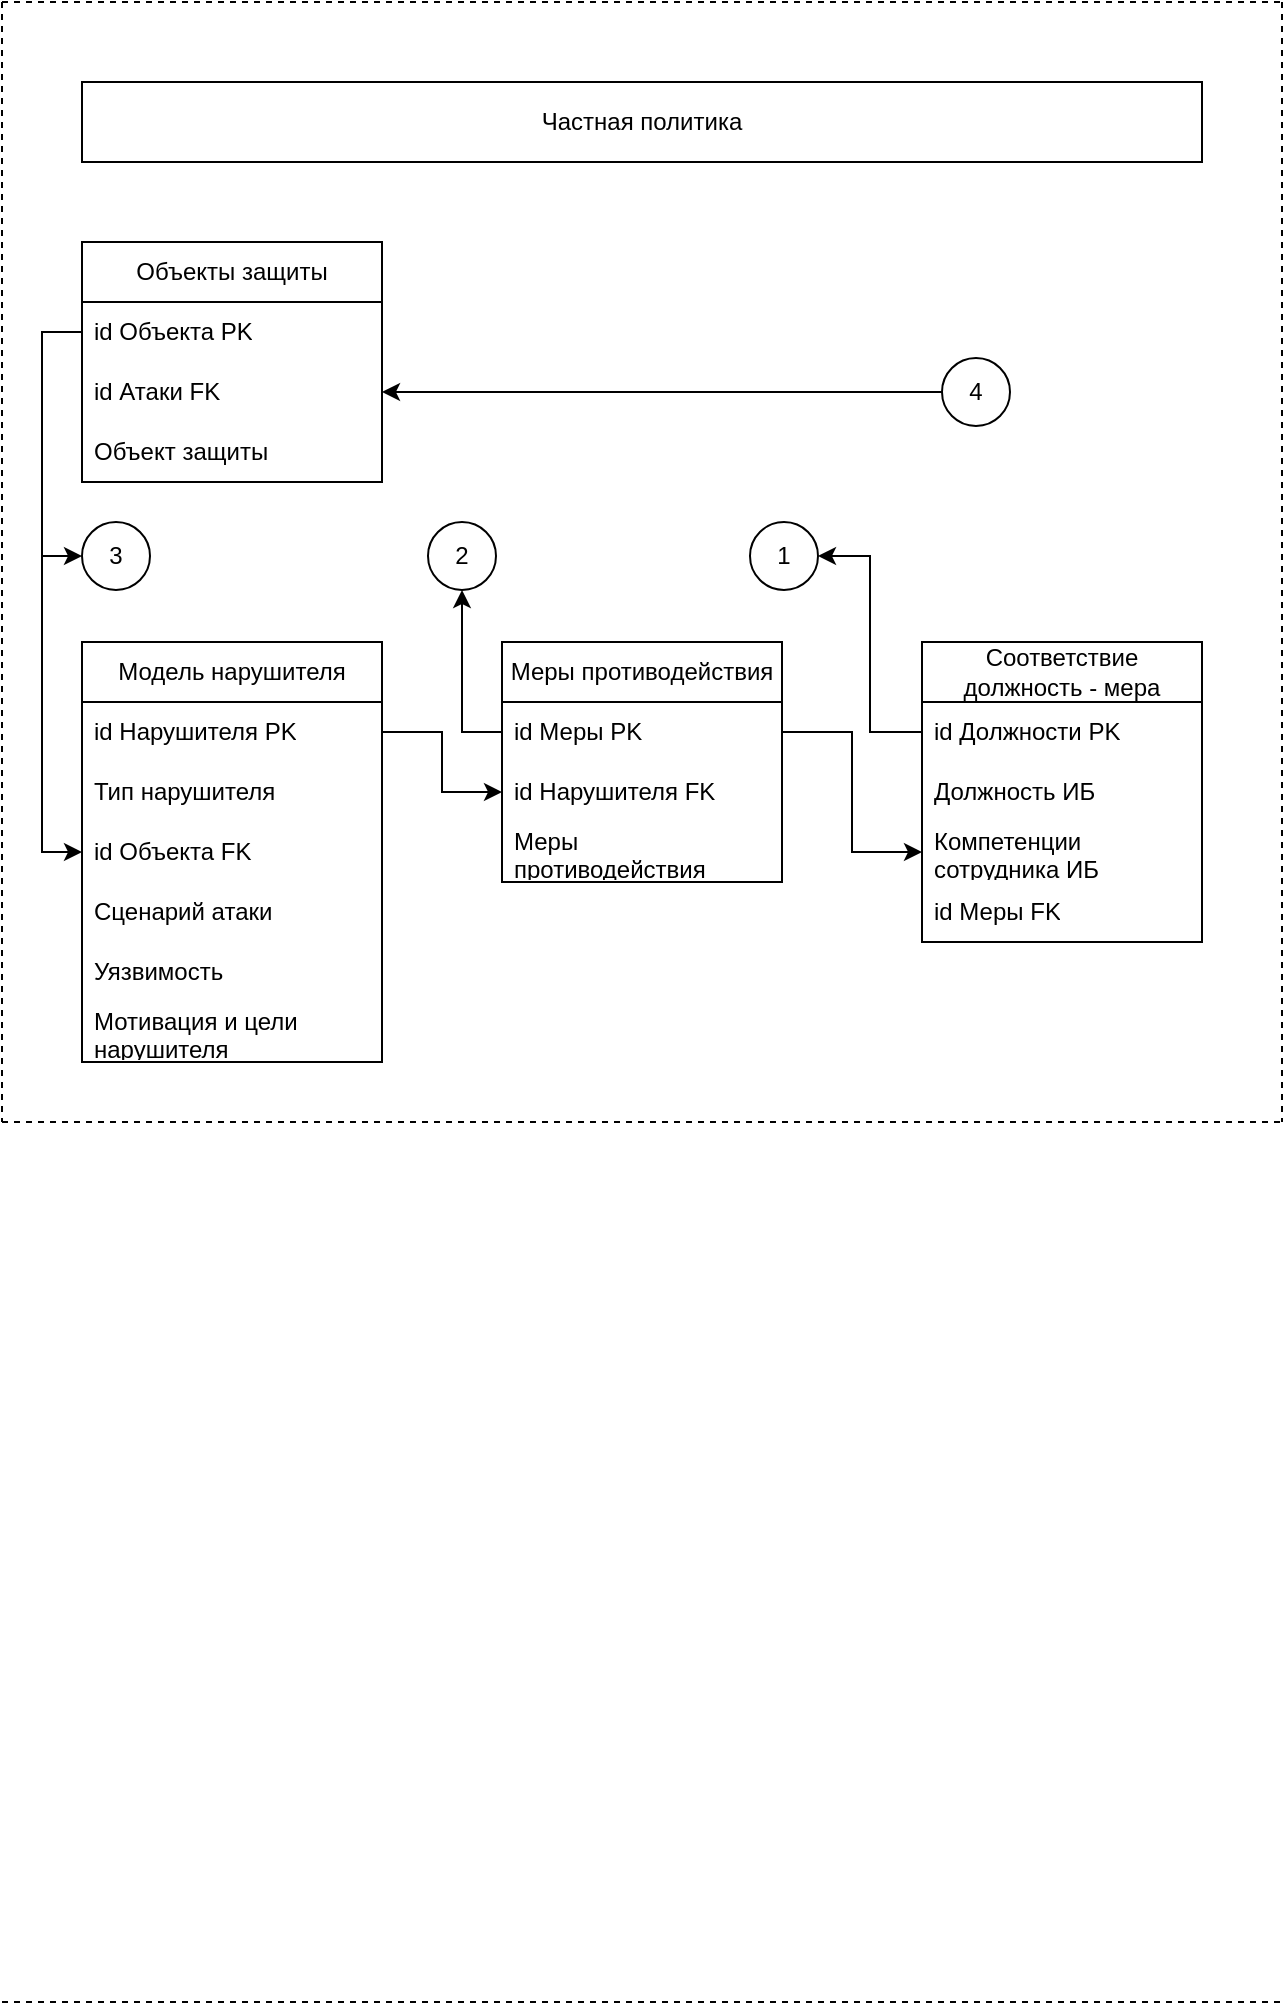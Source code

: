 <mxfile version="24.7.17">
  <diagram name="Страница — 1" id="F6n5VaN98dRdah8Y_vMV">
    <mxGraphModel dx="1155" dy="653" grid="1" gridSize="10" guides="1" tooltips="1" connect="1" arrows="1" fold="1" page="1" pageScale="1" pageWidth="827" pageHeight="1169" math="0" shadow="0">
      <root>
        <mxCell id="0" />
        <mxCell id="1" parent="0" />
        <mxCell id="Lkbmr9ztaogf8I7Au_Ya-2" value="Объекты защиты" style="swimlane;fontStyle=0;childLayout=stackLayout;horizontal=1;startSize=30;horizontalStack=0;resizeParent=1;resizeParentMax=0;resizeLast=0;collapsible=1;marginBottom=0;whiteSpace=wrap;html=1;" parent="1" vertex="1">
          <mxGeometry x="80" y="200" width="150" height="120" as="geometry">
            <mxRectangle x="80" y="200" width="140" height="30" as="alternateBounds" />
          </mxGeometry>
        </mxCell>
        <mxCell id="Lkbmr9ztaogf8I7Au_Ya-3" value="id Объекта PK" style="text;strokeColor=none;fillColor=none;align=left;verticalAlign=middle;spacingLeft=4;spacingRight=4;overflow=hidden;points=[[0,0.5],[1,0.5]];portConstraint=eastwest;rotatable=0;whiteSpace=wrap;html=1;" parent="Lkbmr9ztaogf8I7Au_Ya-2" vertex="1">
          <mxGeometry y="30" width="150" height="30" as="geometry" />
        </mxCell>
        <mxCell id="Lkbmr9ztaogf8I7Au_Ya-4" value="id Атаки FK" style="text;strokeColor=none;fillColor=none;align=left;verticalAlign=middle;spacingLeft=4;spacingRight=4;overflow=hidden;points=[[0,0.5],[1,0.5]];portConstraint=eastwest;rotatable=0;whiteSpace=wrap;html=1;" parent="Lkbmr9ztaogf8I7Au_Ya-2" vertex="1">
          <mxGeometry y="60" width="150" height="30" as="geometry" />
        </mxCell>
        <mxCell id="Lkbmr9ztaogf8I7Au_Ya-5" value="Объект защиты" style="text;strokeColor=none;fillColor=none;align=left;verticalAlign=middle;spacingLeft=4;spacingRight=4;overflow=hidden;points=[[0,0.5],[1,0.5]];portConstraint=eastwest;rotatable=0;whiteSpace=wrap;html=1;" parent="Lkbmr9ztaogf8I7Au_Ya-2" vertex="1">
          <mxGeometry y="90" width="150" height="30" as="geometry" />
        </mxCell>
        <mxCell id="Lkbmr9ztaogf8I7Au_Ya-6" value="Модель нарушителя" style="swimlane;fontStyle=0;childLayout=stackLayout;horizontal=1;startSize=30;horizontalStack=0;resizeParent=1;resizeParentMax=0;resizeLast=0;collapsible=1;marginBottom=0;whiteSpace=wrap;html=1;" parent="1" vertex="1">
          <mxGeometry x="80" y="400" width="150" height="210" as="geometry">
            <mxRectangle x="80" y="400" width="150" height="30" as="alternateBounds" />
          </mxGeometry>
        </mxCell>
        <mxCell id="Lkbmr9ztaogf8I7Au_Ya-7" value="id Нарушителя PK" style="text;strokeColor=none;fillColor=none;align=left;verticalAlign=middle;spacingLeft=4;spacingRight=4;overflow=hidden;points=[[0,0.5],[1,0.5]];portConstraint=eastwest;rotatable=0;whiteSpace=wrap;html=1;" parent="Lkbmr9ztaogf8I7Au_Ya-6" vertex="1">
          <mxGeometry y="30" width="150" height="30" as="geometry" />
        </mxCell>
        <mxCell id="Lkbmr9ztaogf8I7Au_Ya-8" value="Тип нарушителя" style="text;strokeColor=none;fillColor=none;align=left;verticalAlign=middle;spacingLeft=4;spacingRight=4;overflow=hidden;points=[[0,0.5],[1,0.5]];portConstraint=eastwest;rotatable=0;whiteSpace=wrap;html=1;" parent="Lkbmr9ztaogf8I7Au_Ya-6" vertex="1">
          <mxGeometry y="60" width="150" height="30" as="geometry" />
        </mxCell>
        <mxCell id="Lkbmr9ztaogf8I7Au_Ya-9" value="id Объекта FK" style="text;strokeColor=none;fillColor=none;align=left;verticalAlign=middle;spacingLeft=4;spacingRight=4;overflow=hidden;points=[[0,0.5],[1,0.5]];portConstraint=eastwest;rotatable=0;whiteSpace=wrap;html=1;" parent="Lkbmr9ztaogf8I7Au_Ya-6" vertex="1">
          <mxGeometry y="90" width="150" height="30" as="geometry" />
        </mxCell>
        <mxCell id="Lkbmr9ztaogf8I7Au_Ya-10" value="Сценарий атаки" style="text;strokeColor=none;fillColor=none;align=left;verticalAlign=middle;spacingLeft=4;spacingRight=4;overflow=hidden;points=[[0,0.5],[1,0.5]];portConstraint=eastwest;rotatable=0;whiteSpace=wrap;html=1;" parent="Lkbmr9ztaogf8I7Au_Ya-6" vertex="1">
          <mxGeometry y="120" width="150" height="30" as="geometry" />
        </mxCell>
        <mxCell id="Lkbmr9ztaogf8I7Au_Ya-11" value="Уязвимость" style="text;strokeColor=none;fillColor=none;align=left;verticalAlign=middle;spacingLeft=4;spacingRight=4;overflow=hidden;points=[[0,0.5],[1,0.5]];portConstraint=eastwest;rotatable=0;whiteSpace=wrap;html=1;" parent="Lkbmr9ztaogf8I7Au_Ya-6" vertex="1">
          <mxGeometry y="150" width="150" height="30" as="geometry" />
        </mxCell>
        <mxCell id="Lkbmr9ztaogf8I7Au_Ya-12" value="Мотивация и цели нарушителя" style="text;strokeColor=none;fillColor=none;align=left;verticalAlign=middle;spacingLeft=4;spacingRight=4;overflow=hidden;points=[[0,0.5],[1,0.5]];portConstraint=eastwest;rotatable=0;whiteSpace=wrap;html=1;" parent="Lkbmr9ztaogf8I7Au_Ya-6" vertex="1">
          <mxGeometry y="180" width="150" height="30" as="geometry" />
        </mxCell>
        <mxCell id="Lkbmr9ztaogf8I7Au_Ya-14" value="Меры противодействия" style="swimlane;fontStyle=0;childLayout=stackLayout;horizontal=1;startSize=30;horizontalStack=0;resizeParent=1;resizeParentMax=0;resizeLast=0;collapsible=1;marginBottom=0;whiteSpace=wrap;html=1;" parent="1" vertex="1">
          <mxGeometry x="290" y="400" width="140" height="120" as="geometry">
            <mxRectangle x="290" y="400" width="170" height="30" as="alternateBounds" />
          </mxGeometry>
        </mxCell>
        <mxCell id="Lkbmr9ztaogf8I7Au_Ya-15" value="id Меры PK" style="text;strokeColor=none;fillColor=none;align=left;verticalAlign=middle;spacingLeft=4;spacingRight=4;overflow=hidden;points=[[0,0.5],[1,0.5]];portConstraint=eastwest;rotatable=0;whiteSpace=wrap;html=1;" parent="Lkbmr9ztaogf8I7Au_Ya-14" vertex="1">
          <mxGeometry y="30" width="140" height="30" as="geometry" />
        </mxCell>
        <mxCell id="9gQDCfYS-W_Uyl3KTiAW-7" value="id Нарушителя FK" style="text;strokeColor=none;fillColor=none;align=left;verticalAlign=middle;spacingLeft=4;spacingRight=4;overflow=hidden;points=[[0,0.5],[1,0.5]];portConstraint=eastwest;rotatable=0;whiteSpace=wrap;html=1;" parent="Lkbmr9ztaogf8I7Au_Ya-14" vertex="1">
          <mxGeometry y="60" width="140" height="30" as="geometry" />
        </mxCell>
        <mxCell id="Lkbmr9ztaogf8I7Au_Ya-16" value="Меры противодействия" style="text;strokeColor=none;fillColor=none;align=left;verticalAlign=middle;spacingLeft=4;spacingRight=4;overflow=hidden;points=[[0,0.5],[1,0.5]];portConstraint=eastwest;rotatable=0;whiteSpace=wrap;html=1;" parent="Lkbmr9ztaogf8I7Au_Ya-14" vertex="1">
          <mxGeometry y="90" width="140" height="30" as="geometry" />
        </mxCell>
        <mxCell id="Lkbmr9ztaogf8I7Au_Ya-20" value="Частная политика" style="rounded=0;whiteSpace=wrap;html=1;" parent="1" vertex="1">
          <mxGeometry x="80" y="120" width="560" height="40" as="geometry" />
        </mxCell>
        <mxCell id="Lkbmr9ztaogf8I7Au_Ya-21" value="" style="endArrow=none;dashed=1;html=1;rounded=0;" parent="1" edge="1">
          <mxGeometry width="50" height="50" relative="1" as="geometry">
            <mxPoint x="40" y="80" as="sourcePoint" />
            <mxPoint x="680" y="80" as="targetPoint" />
          </mxGeometry>
        </mxCell>
        <mxCell id="Lkbmr9ztaogf8I7Au_Ya-22" value="" style="endArrow=none;dashed=1;html=1;rounded=0;" parent="1" edge="1">
          <mxGeometry width="50" height="50" relative="1" as="geometry">
            <mxPoint x="40" y="1080" as="sourcePoint" />
            <mxPoint x="680" y="1080" as="targetPoint" />
          </mxGeometry>
        </mxCell>
        <mxCell id="Lkbmr9ztaogf8I7Au_Ya-23" value="" style="endArrow=none;dashed=1;html=1;rounded=0;" parent="1" edge="1">
          <mxGeometry width="50" height="50" relative="1" as="geometry">
            <mxPoint x="40" y="80" as="sourcePoint" />
            <mxPoint x="40" y="640" as="targetPoint" />
          </mxGeometry>
        </mxCell>
        <mxCell id="Lkbmr9ztaogf8I7Au_Ya-24" value="" style="endArrow=none;dashed=1;html=1;rounded=0;" parent="1" edge="1">
          <mxGeometry width="50" height="50" relative="1" as="geometry">
            <mxPoint x="680" y="80" as="sourcePoint" />
            <mxPoint x="680" y="640" as="targetPoint" />
          </mxGeometry>
        </mxCell>
        <mxCell id="Lkbmr9ztaogf8I7Au_Ya-25" value="Соответствие должность - мера" style="swimlane;fontStyle=0;childLayout=stackLayout;horizontal=1;startSize=30;horizontalStack=0;resizeParent=1;resizeParentMax=0;resizeLast=0;collapsible=1;marginBottom=0;whiteSpace=wrap;html=1;" parent="1" vertex="1">
          <mxGeometry x="500" y="400" width="140" height="150" as="geometry" />
        </mxCell>
        <mxCell id="Lkbmr9ztaogf8I7Au_Ya-26" value="id Должности PK" style="text;strokeColor=none;fillColor=none;align=left;verticalAlign=middle;spacingLeft=4;spacingRight=4;overflow=hidden;points=[[0,0.5],[1,0.5]];portConstraint=eastwest;rotatable=0;whiteSpace=wrap;html=1;" parent="Lkbmr9ztaogf8I7Au_Ya-25" vertex="1">
          <mxGeometry y="30" width="140" height="30" as="geometry" />
        </mxCell>
        <mxCell id="E6243JHvhFhHzLVXSg1c-2" value="Должность ИБ" style="text;strokeColor=none;fillColor=none;align=left;verticalAlign=middle;spacingLeft=4;spacingRight=4;overflow=hidden;points=[[0,0.5],[1,0.5]];portConstraint=eastwest;rotatable=0;whiteSpace=wrap;html=1;" parent="Lkbmr9ztaogf8I7Au_Ya-25" vertex="1">
          <mxGeometry y="60" width="140" height="30" as="geometry" />
        </mxCell>
        <mxCell id="9gQDCfYS-W_Uyl3KTiAW-11" value="Компетенции сотрудника ИБ" style="text;strokeColor=none;fillColor=none;align=left;verticalAlign=middle;spacingLeft=4;spacingRight=4;overflow=hidden;points=[[0,0.5],[1,0.5]];portConstraint=eastwest;rotatable=0;whiteSpace=wrap;html=1;" parent="Lkbmr9ztaogf8I7Au_Ya-25" vertex="1">
          <mxGeometry y="90" width="140" height="30" as="geometry" />
        </mxCell>
        <mxCell id="E6243JHvhFhHzLVXSg1c-1" value="id Меры FK" style="text;strokeColor=none;fillColor=none;align=left;verticalAlign=middle;spacingLeft=4;spacingRight=4;overflow=hidden;points=[[0,0.5],[1,0.5]];portConstraint=eastwest;rotatable=0;whiteSpace=wrap;html=1;" parent="Lkbmr9ztaogf8I7Au_Ya-25" vertex="1">
          <mxGeometry y="120" width="140" height="30" as="geometry" />
        </mxCell>
        <mxCell id="9gQDCfYS-W_Uyl3KTiAW-9" style="edgeStyle=orthogonalEdgeStyle;rounded=0;orthogonalLoop=1;jettySize=auto;html=1;entryX=0;entryY=0.5;entryDx=0;entryDy=0;" parent="1" source="Lkbmr9ztaogf8I7Au_Ya-7" target="9gQDCfYS-W_Uyl3KTiAW-7" edge="1">
          <mxGeometry relative="1" as="geometry" />
        </mxCell>
        <mxCell id="9gQDCfYS-W_Uyl3KTiAW-10" style="edgeStyle=orthogonalEdgeStyle;rounded=0;orthogonalLoop=1;jettySize=auto;html=1;exitX=0;exitY=0.5;exitDx=0;exitDy=0;entryX=0;entryY=0.5;entryDx=0;entryDy=0;" parent="1" source="Lkbmr9ztaogf8I7Au_Ya-3" target="Lkbmr9ztaogf8I7Au_Ya-9" edge="1">
          <mxGeometry relative="1" as="geometry" />
        </mxCell>
        <mxCell id="9gQDCfYS-W_Uyl3KTiAW-12" style="edgeStyle=orthogonalEdgeStyle;rounded=0;orthogonalLoop=1;jettySize=auto;html=1;entryX=0;entryY=0.5;entryDx=0;entryDy=0;" parent="1" source="Lkbmr9ztaogf8I7Au_Ya-15" target="9gQDCfYS-W_Uyl3KTiAW-11" edge="1">
          <mxGeometry relative="1" as="geometry" />
        </mxCell>
        <mxCell id="9gQDCfYS-W_Uyl3KTiAW-13" value="" style="endArrow=none;dashed=1;html=1;rounded=0;" parent="1" edge="1">
          <mxGeometry width="50" height="50" relative="1" as="geometry">
            <mxPoint x="40" y="640" as="sourcePoint" />
            <mxPoint x="680" y="640" as="targetPoint" />
          </mxGeometry>
        </mxCell>
        <mxCell id="E6243JHvhFhHzLVXSg1c-3" value="3" style="ellipse;whiteSpace=wrap;html=1;aspect=fixed;" parent="1" vertex="1">
          <mxGeometry x="80" y="340" width="34" height="34" as="geometry" />
        </mxCell>
        <mxCell id="E6243JHvhFhHzLVXSg1c-4" style="edgeStyle=orthogonalEdgeStyle;rounded=0;orthogonalLoop=1;jettySize=auto;html=1;exitX=0;exitY=0.5;exitDx=0;exitDy=0;entryX=0;entryY=0.5;entryDx=0;entryDy=0;" parent="1" source="Lkbmr9ztaogf8I7Au_Ya-3" target="E6243JHvhFhHzLVXSg1c-3" edge="1">
          <mxGeometry relative="1" as="geometry" />
        </mxCell>
        <mxCell id="E6243JHvhFhHzLVXSg1c-5" value="1" style="ellipse;whiteSpace=wrap;html=1;aspect=fixed;" parent="1" vertex="1">
          <mxGeometry x="414" y="340" width="34" height="34" as="geometry" />
        </mxCell>
        <mxCell id="E6243JHvhFhHzLVXSg1c-6" style="edgeStyle=orthogonalEdgeStyle;rounded=0;orthogonalLoop=1;jettySize=auto;html=1;exitX=0;exitY=0.5;exitDx=0;exitDy=0;entryX=1;entryY=0.5;entryDx=0;entryDy=0;" parent="1" source="Lkbmr9ztaogf8I7Au_Ya-26" target="E6243JHvhFhHzLVXSg1c-5" edge="1">
          <mxGeometry relative="1" as="geometry" />
        </mxCell>
        <mxCell id="E6243JHvhFhHzLVXSg1c-8" value="2" style="ellipse;whiteSpace=wrap;html=1;aspect=fixed;" parent="1" vertex="1">
          <mxGeometry x="253" y="340" width="34" height="34" as="geometry" />
        </mxCell>
        <mxCell id="E6243JHvhFhHzLVXSg1c-9" style="edgeStyle=orthogonalEdgeStyle;rounded=0;orthogonalLoop=1;jettySize=auto;html=1;exitX=0;exitY=0.5;exitDx=0;exitDy=0;entryX=0.5;entryY=1;entryDx=0;entryDy=0;" parent="1" source="Lkbmr9ztaogf8I7Au_Ya-15" target="E6243JHvhFhHzLVXSg1c-8" edge="1">
          <mxGeometry relative="1" as="geometry" />
        </mxCell>
        <mxCell id="E6243JHvhFhHzLVXSg1c-12" style="edgeStyle=orthogonalEdgeStyle;rounded=0;orthogonalLoop=1;jettySize=auto;html=1;exitX=0;exitY=0.5;exitDx=0;exitDy=0;entryX=1;entryY=0.5;entryDx=0;entryDy=0;" parent="1" source="E6243JHvhFhHzLVXSg1c-10" target="Lkbmr9ztaogf8I7Au_Ya-4" edge="1">
          <mxGeometry relative="1" as="geometry" />
        </mxCell>
        <mxCell id="E6243JHvhFhHzLVXSg1c-10" value="4" style="ellipse;whiteSpace=wrap;html=1;aspect=fixed;" parent="1" vertex="1">
          <mxGeometry x="510" y="258" width="34" height="34" as="geometry" />
        </mxCell>
      </root>
    </mxGraphModel>
  </diagram>
</mxfile>
